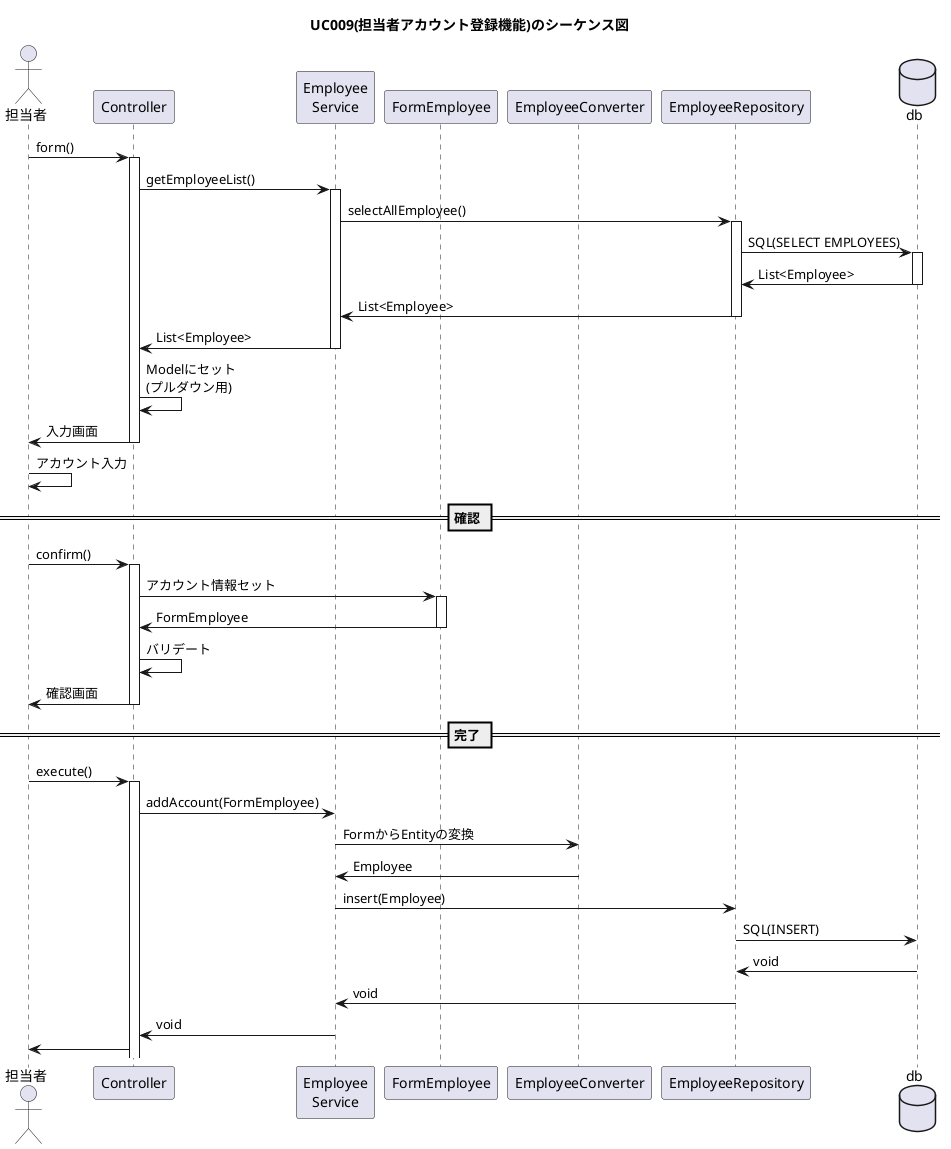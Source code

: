 @startuml

title UC009(担当者アカウント登録機能)のシーケンス図
actor "担当者" as user
participant "Controller" as controller
participant "Employee\nService" as service
participant "FormEmployee" as form
participant "EmployeeConverter" as helper
participant "EmployeeRepository" as repository
database "db" as db
user -> controller++:form()
controller -> service++:getEmployeeList()
service -> repository++:selectAllEmployee()
repository -> db++:SQL(SELECT EMPLOYEES)
db -> repository--:List<Employee>
repository -> service--:List<Employee>
service -> controller--:List<Employee>
controller -> controller:Modelにセット\n(プルダウン用)
controller -> user--:入力画面
user -> user:アカウント入力 
 == 確認 ==
user -> controller++:confirm()
controller -> form++:アカウント情報セット
form -> controller--:FormEmployee
controller -> controller:バリデート
controller -> user--:確認画面
 == 完了 ==
user -> controller++:execute()
controller -> service:addAccount(FormEmployee)
service -> helper:FormからEntityの変換
helper -> service:Employee
service -> repository:insert(Employee)
repository -> db:SQL(INSERT)
db -> repository:void
repository -> service:void
service -> controller:void
controller -> user
@enduml